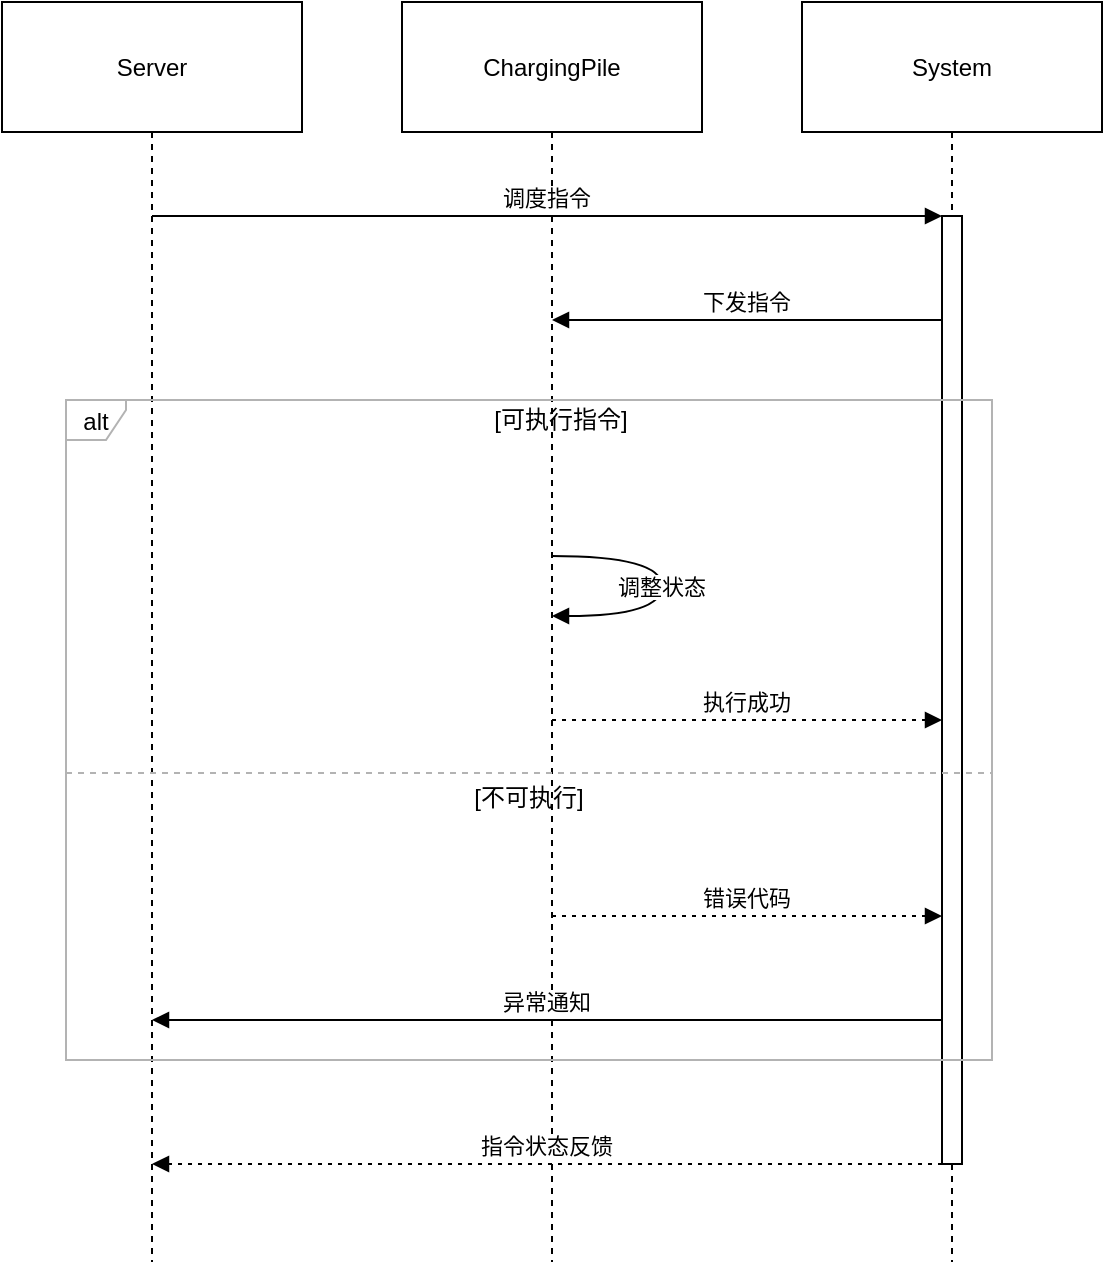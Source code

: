 <mxfile version="26.2.13">
  <diagram name="第 1 页" id="5hclALBQlh2AVa7bqb6c">
    <mxGraphModel dx="869" dy="518" grid="1" gridSize="10" guides="1" tooltips="1" connect="1" arrows="1" fold="1" page="1" pageScale="1" pageWidth="827" pageHeight="1169" math="0" shadow="0">
      <root>
        <mxCell id="0" />
        <mxCell id="1" parent="0" />
        <mxCell id="NRHFpGLg0m9xr0cngciH-17" value="Server" style="shape=umlLifeline;perimeter=lifelinePerimeter;whiteSpace=wrap;container=1;dropTarget=0;collapsible=0;recursiveResize=0;outlineConnect=0;portConstraint=eastwest;newEdgeStyle={&quot;edgeStyle&quot;:&quot;elbowEdgeStyle&quot;,&quot;elbow&quot;:&quot;vertical&quot;,&quot;curved&quot;:0,&quot;rounded&quot;:0};size=65;" vertex="1" parent="1">
          <mxGeometry x="138" y="50" width="150" height="630" as="geometry" />
        </mxCell>
        <mxCell id="NRHFpGLg0m9xr0cngciH-18" value="ChargingPile" style="shape=umlLifeline;perimeter=lifelinePerimeter;whiteSpace=wrap;container=1;dropTarget=0;collapsible=0;recursiveResize=0;outlineConnect=0;portConstraint=eastwest;newEdgeStyle={&quot;edgeStyle&quot;:&quot;elbowEdgeStyle&quot;,&quot;elbow&quot;:&quot;vertical&quot;,&quot;curved&quot;:0,&quot;rounded&quot;:0};size=65;" vertex="1" parent="1">
          <mxGeometry x="338" y="50" width="150" height="630" as="geometry" />
        </mxCell>
        <mxCell id="NRHFpGLg0m9xr0cngciH-19" value="System" style="shape=umlLifeline;perimeter=lifelinePerimeter;whiteSpace=wrap;container=1;dropTarget=0;collapsible=0;recursiveResize=0;outlineConnect=0;portConstraint=eastwest;newEdgeStyle={&quot;edgeStyle&quot;:&quot;elbowEdgeStyle&quot;,&quot;elbow&quot;:&quot;vertical&quot;,&quot;curved&quot;:0,&quot;rounded&quot;:0};size=65;" vertex="1" parent="1">
          <mxGeometry x="538" y="50" width="150" height="630" as="geometry" />
        </mxCell>
        <mxCell id="NRHFpGLg0m9xr0cngciH-20" value="" style="points=[];perimeter=orthogonalPerimeter;outlineConnect=0;targetShapes=umlLifeline;portConstraint=eastwest;newEdgeStyle={&quot;edgeStyle&quot;:&quot;elbowEdgeStyle&quot;,&quot;elbow&quot;:&quot;vertical&quot;,&quot;curved&quot;:0,&quot;rounded&quot;:0}" vertex="1" parent="NRHFpGLg0m9xr0cngciH-19">
          <mxGeometry x="70" y="107" width="10" height="474" as="geometry" />
        </mxCell>
        <mxCell id="NRHFpGLg0m9xr0cngciH-21" value="alt" style="shape=umlFrame;pointerEvents=0;dropTarget=0;strokeColor=#B3B3B3;height=20;width=30" vertex="1" parent="1">
          <mxGeometry x="170" y="249" width="463" height="330" as="geometry" />
        </mxCell>
        <mxCell id="NRHFpGLg0m9xr0cngciH-22" value="[可执行指令]" style="text;strokeColor=none;fillColor=none;align=center;verticalAlign=middle;whiteSpace=wrap;" vertex="1" parent="NRHFpGLg0m9xr0cngciH-21">
          <mxGeometry x="32.227" width="430.773" height="20" as="geometry" />
        </mxCell>
        <mxCell id="NRHFpGLg0m9xr0cngciH-23" value="[不可执行]" style="shape=line;dashed=1;whiteSpace=wrap;verticalAlign=top;labelPosition=center;verticalLabelPosition=middle;align=center;strokeColor=#B3B3B3;" vertex="1" parent="NRHFpGLg0m9xr0cngciH-21">
          <mxGeometry y="185" width="463" height="3" as="geometry" />
        </mxCell>
        <mxCell id="NRHFpGLg0m9xr0cngciH-26" value="调度指令" style="verticalAlign=bottom;edgeStyle=elbowEdgeStyle;elbow=vertical;curved=0;rounded=0;endArrow=block;" edge="1" parent="1" source="NRHFpGLg0m9xr0cngciH-17" target="NRHFpGLg0m9xr0cngciH-20">
          <mxGeometry relative="1" as="geometry">
            <Array as="points">
              <mxPoint x="420" y="157" />
            </Array>
          </mxGeometry>
        </mxCell>
        <mxCell id="NRHFpGLg0m9xr0cngciH-27" value="下发指令" style="verticalAlign=bottom;edgeStyle=elbowEdgeStyle;elbow=vertical;curved=0;rounded=0;endArrow=block;" edge="1" parent="1" source="NRHFpGLg0m9xr0cngciH-20" target="NRHFpGLg0m9xr0cngciH-18">
          <mxGeometry relative="1" as="geometry">
            <Array as="points">
              <mxPoint x="525" y="209" />
            </Array>
          </mxGeometry>
        </mxCell>
        <mxCell id="NRHFpGLg0m9xr0cngciH-28" value="调整状态" style="curved=1;endArrow=block;rounded=0;" edge="1" parent="1" source="NRHFpGLg0m9xr0cngciH-18" target="NRHFpGLg0m9xr0cngciH-18">
          <mxGeometry relative="1" as="geometry">
            <Array as="points">
              <mxPoint x="468" y="327" />
              <mxPoint x="468" y="357" />
            </Array>
          </mxGeometry>
        </mxCell>
        <mxCell id="NRHFpGLg0m9xr0cngciH-29" value="执行成功" style="verticalAlign=bottom;edgeStyle=elbowEdgeStyle;elbow=vertical;curved=0;rounded=0;dashed=1;dashPattern=2 3;endArrow=block;" edge="1" parent="1" source="NRHFpGLg0m9xr0cngciH-18" target="NRHFpGLg0m9xr0cngciH-20">
          <mxGeometry relative="1" as="geometry">
            <Array as="points">
              <mxPoint x="522" y="409" />
            </Array>
          </mxGeometry>
        </mxCell>
        <mxCell id="NRHFpGLg0m9xr0cngciH-30" value="错误代码" style="verticalAlign=bottom;edgeStyle=elbowEdgeStyle;elbow=vertical;curved=0;rounded=0;dashed=1;dashPattern=2 3;endArrow=block;" edge="1" parent="1" source="NRHFpGLg0m9xr0cngciH-18" target="NRHFpGLg0m9xr0cngciH-20">
          <mxGeometry relative="1" as="geometry">
            <Array as="points">
              <mxPoint x="522" y="507" />
            </Array>
          </mxGeometry>
        </mxCell>
        <mxCell id="NRHFpGLg0m9xr0cngciH-31" value="异常通知" style="verticalAlign=bottom;edgeStyle=elbowEdgeStyle;elbow=vertical;curved=0;rounded=0;endArrow=block;" edge="1" parent="1" source="NRHFpGLg0m9xr0cngciH-20" target="NRHFpGLg0m9xr0cngciH-17">
          <mxGeometry relative="1" as="geometry">
            <Array as="points">
              <mxPoint x="423" y="559" />
            </Array>
          </mxGeometry>
        </mxCell>
        <mxCell id="NRHFpGLg0m9xr0cngciH-32" value="指令状态反馈" style="verticalAlign=bottom;edgeStyle=elbowEdgeStyle;elbow=vertical;curved=0;rounded=0;dashed=1;dashPattern=2 3;endArrow=block;" edge="1" parent="1" source="NRHFpGLg0m9xr0cngciH-20" target="NRHFpGLg0m9xr0cngciH-17">
          <mxGeometry relative="1" as="geometry">
            <Array as="points">
              <mxPoint x="423" y="631" />
            </Array>
          </mxGeometry>
        </mxCell>
      </root>
    </mxGraphModel>
  </diagram>
</mxfile>
